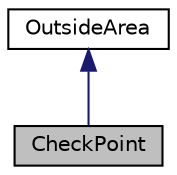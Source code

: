 digraph "CheckPoint"
{
 // LATEX_PDF_SIZE
  edge [fontname="Helvetica",fontsize="10",labelfontname="Helvetica",labelfontsize="10"];
  node [fontname="Helvetica",fontsize="10",shape=record];
  Node1 [label="CheckPoint",height=0.2,width=0.4,color="black", fillcolor="grey75", style="filled", fontcolor="black",tooltip="Represents a checkpoint in the game world."];
  Node2 -> Node1 [dir="back",color="midnightblue",fontsize="10",style="solid"];
  Node2 [label="OutsideArea",height=0.2,width=0.4,color="black", fillcolor="white", style="filled",URL="$classOutsideArea.html",tooltip="Represents areas outside the main playable region in the game."];
}
